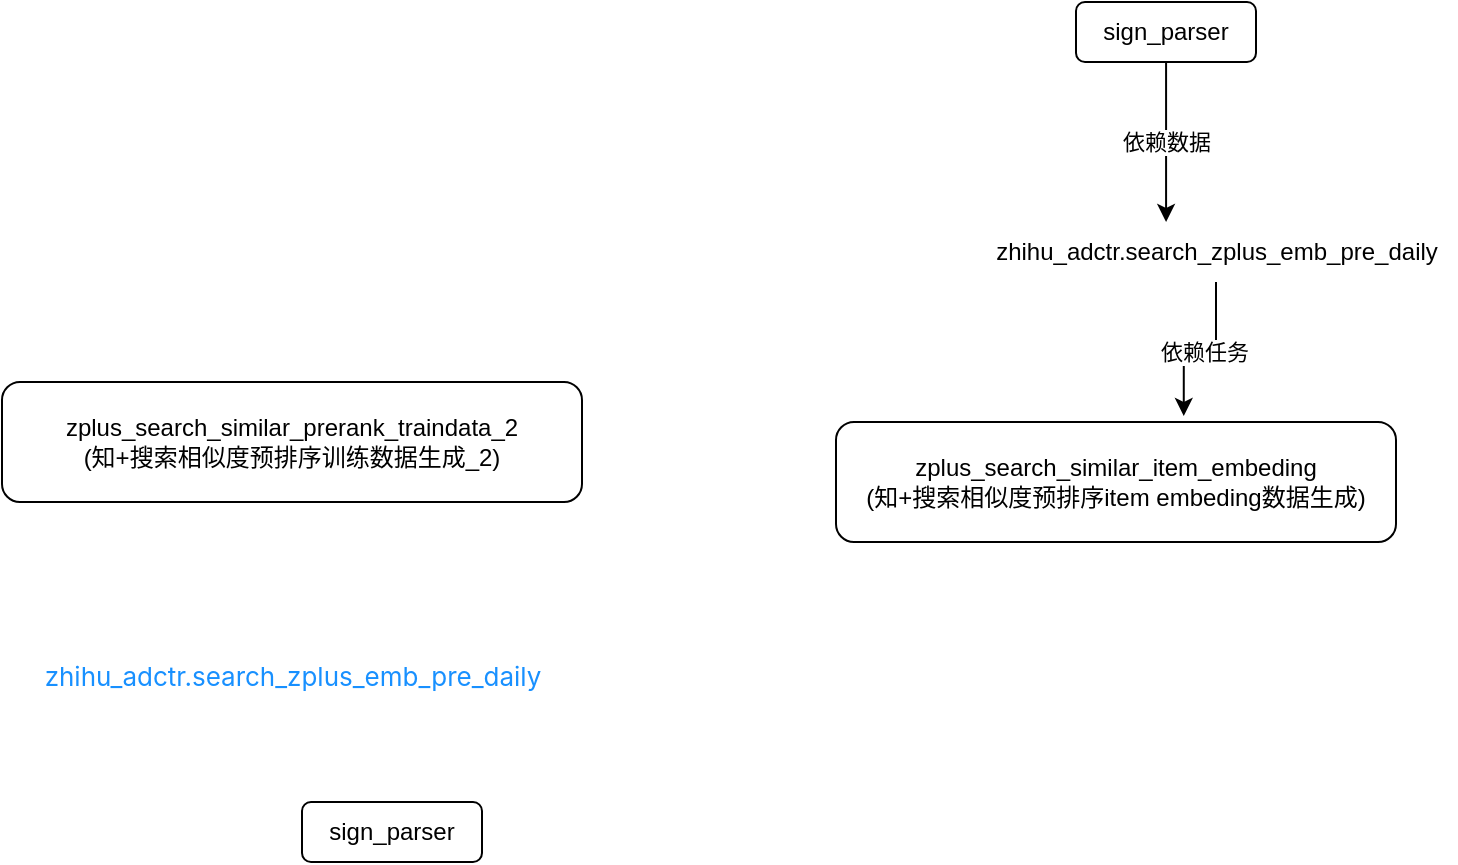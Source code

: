 <mxfile version="20.0.4" type="github">
  <diagram id="3FoYa13-KBL38VeBXBWS" name="Page-1">
    <mxGraphModel dx="946" dy="520" grid="1" gridSize="10" guides="1" tooltips="1" connect="1" arrows="1" fold="1" page="1" pageScale="1" pageWidth="827" pageHeight="1169" math="0" shadow="0">
      <root>
        <mxCell id="0" />
        <mxCell id="1" parent="0" />
        <mxCell id="50bPCj3TIs-8iO-mDuQu-6" value="依赖数据" style="edgeStyle=orthogonalEdgeStyle;rounded=0;orthogonalLoop=1;jettySize=auto;html=1;entryX=0.396;entryY=0;entryDx=0;entryDy=0;entryPerimeter=0;" edge="1" parent="1" source="50bPCj3TIs-8iO-mDuQu-1" target="50bPCj3TIs-8iO-mDuQu-3">
          <mxGeometry relative="1" as="geometry" />
        </mxCell>
        <mxCell id="50bPCj3TIs-8iO-mDuQu-1" value="sign_parser" style="rounded=1;whiteSpace=wrap;html=1;" vertex="1" parent="1">
          <mxGeometry x="637" y="100" width="90" height="30" as="geometry" />
        </mxCell>
        <mxCell id="50bPCj3TIs-8iO-mDuQu-9" value="依赖任务" style="edgeStyle=orthogonalEdgeStyle;rounded=0;orthogonalLoop=1;jettySize=auto;html=1;entryX=0.621;entryY=-0.05;entryDx=0;entryDy=0;entryPerimeter=0;" edge="1" parent="1" source="50bPCj3TIs-8iO-mDuQu-3" target="50bPCj3TIs-8iO-mDuQu-7">
          <mxGeometry relative="1" as="geometry" />
        </mxCell>
        <mxCell id="50bPCj3TIs-8iO-mDuQu-3" value="zhihu_adctr.search_zplus_emb_pre_daily" style="text;html=1;align=center;verticalAlign=middle;resizable=0;points=[];autosize=1;strokeColor=none;fillColor=none;" vertex="1" parent="1">
          <mxGeometry x="587" y="210" width="240" height="30" as="geometry" />
        </mxCell>
        <mxCell id="50bPCj3TIs-8iO-mDuQu-7" value="zplus_search_similar_item_embeding &lt;br&gt;(知+搜索相似度预排序item embeding数据生成)" style="rounded=1;whiteSpace=wrap;html=1;" vertex="1" parent="1">
          <mxGeometry x="517" y="310" width="280" height="60" as="geometry" />
        </mxCell>
        <mxCell id="50bPCj3TIs-8iO-mDuQu-8" value="zplus_search_similar_prerank_traindata_2 &lt;br&gt;(知+搜索相似度预排序训练数据生成_2)" style="rounded=1;whiteSpace=wrap;html=1;" vertex="1" parent="1">
          <mxGeometry x="100" y="290" width="290" height="60" as="geometry" />
        </mxCell>
        <mxCell id="50bPCj3TIs-8iO-mDuQu-12" value="&lt;br class=&quot;Apple-interchange-newline&quot;&gt;&lt;span style=&quot;color: rgb(24, 144, 255); font-family: -apple-system, &amp;quot;system-ui&amp;quot;, &amp;quot;Segoe UI&amp;quot;, Roboto, &amp;quot;Helvetica Neue&amp;quot;, Arial, &amp;quot;Noto Sans&amp;quot;, sans-serif, &amp;quot;Apple Color Emoji&amp;quot;, &amp;quot;Segoe UI Emoji&amp;quot;, &amp;quot;Segoe UI Symbol&amp;quot;, &amp;quot;Noto Color Emoji&amp;quot;; font-size: 13px; text-align: start; background-color: rgb(255, 255, 255);&quot;&gt;zhihu_adctr.search_zplus_emb_pre_daily&lt;/span&gt;" style="text;html=1;align=center;verticalAlign=middle;resizable=0;points=[];autosize=1;strokeColor=none;fillColor=none;" vertex="1" parent="1">
          <mxGeometry x="110" y="410" width="270" height="40" as="geometry" />
        </mxCell>
        <mxCell id="50bPCj3TIs-8iO-mDuQu-13" value="sign_parser" style="rounded=1;whiteSpace=wrap;html=1;" vertex="1" parent="1">
          <mxGeometry x="250" y="500" width="90" height="30" as="geometry" />
        </mxCell>
      </root>
    </mxGraphModel>
  </diagram>
</mxfile>
